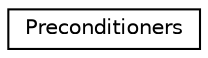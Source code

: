 digraph "Graphical Class Hierarchy"
{
  edge [fontname="Helvetica",fontsize="10",labelfontname="Helvetica",labelfontsize="10"];
  node [fontname="Helvetica",fontsize="10",shape=record];
  rankdir="LR";
  Node0 [label="Preconditioners",height=0.2,width=0.4,color="black", fillcolor="white", style="filled",URL="$class_preconditioners.html",tooltip="Preconditioners for conjugate gradient method. "];
}
